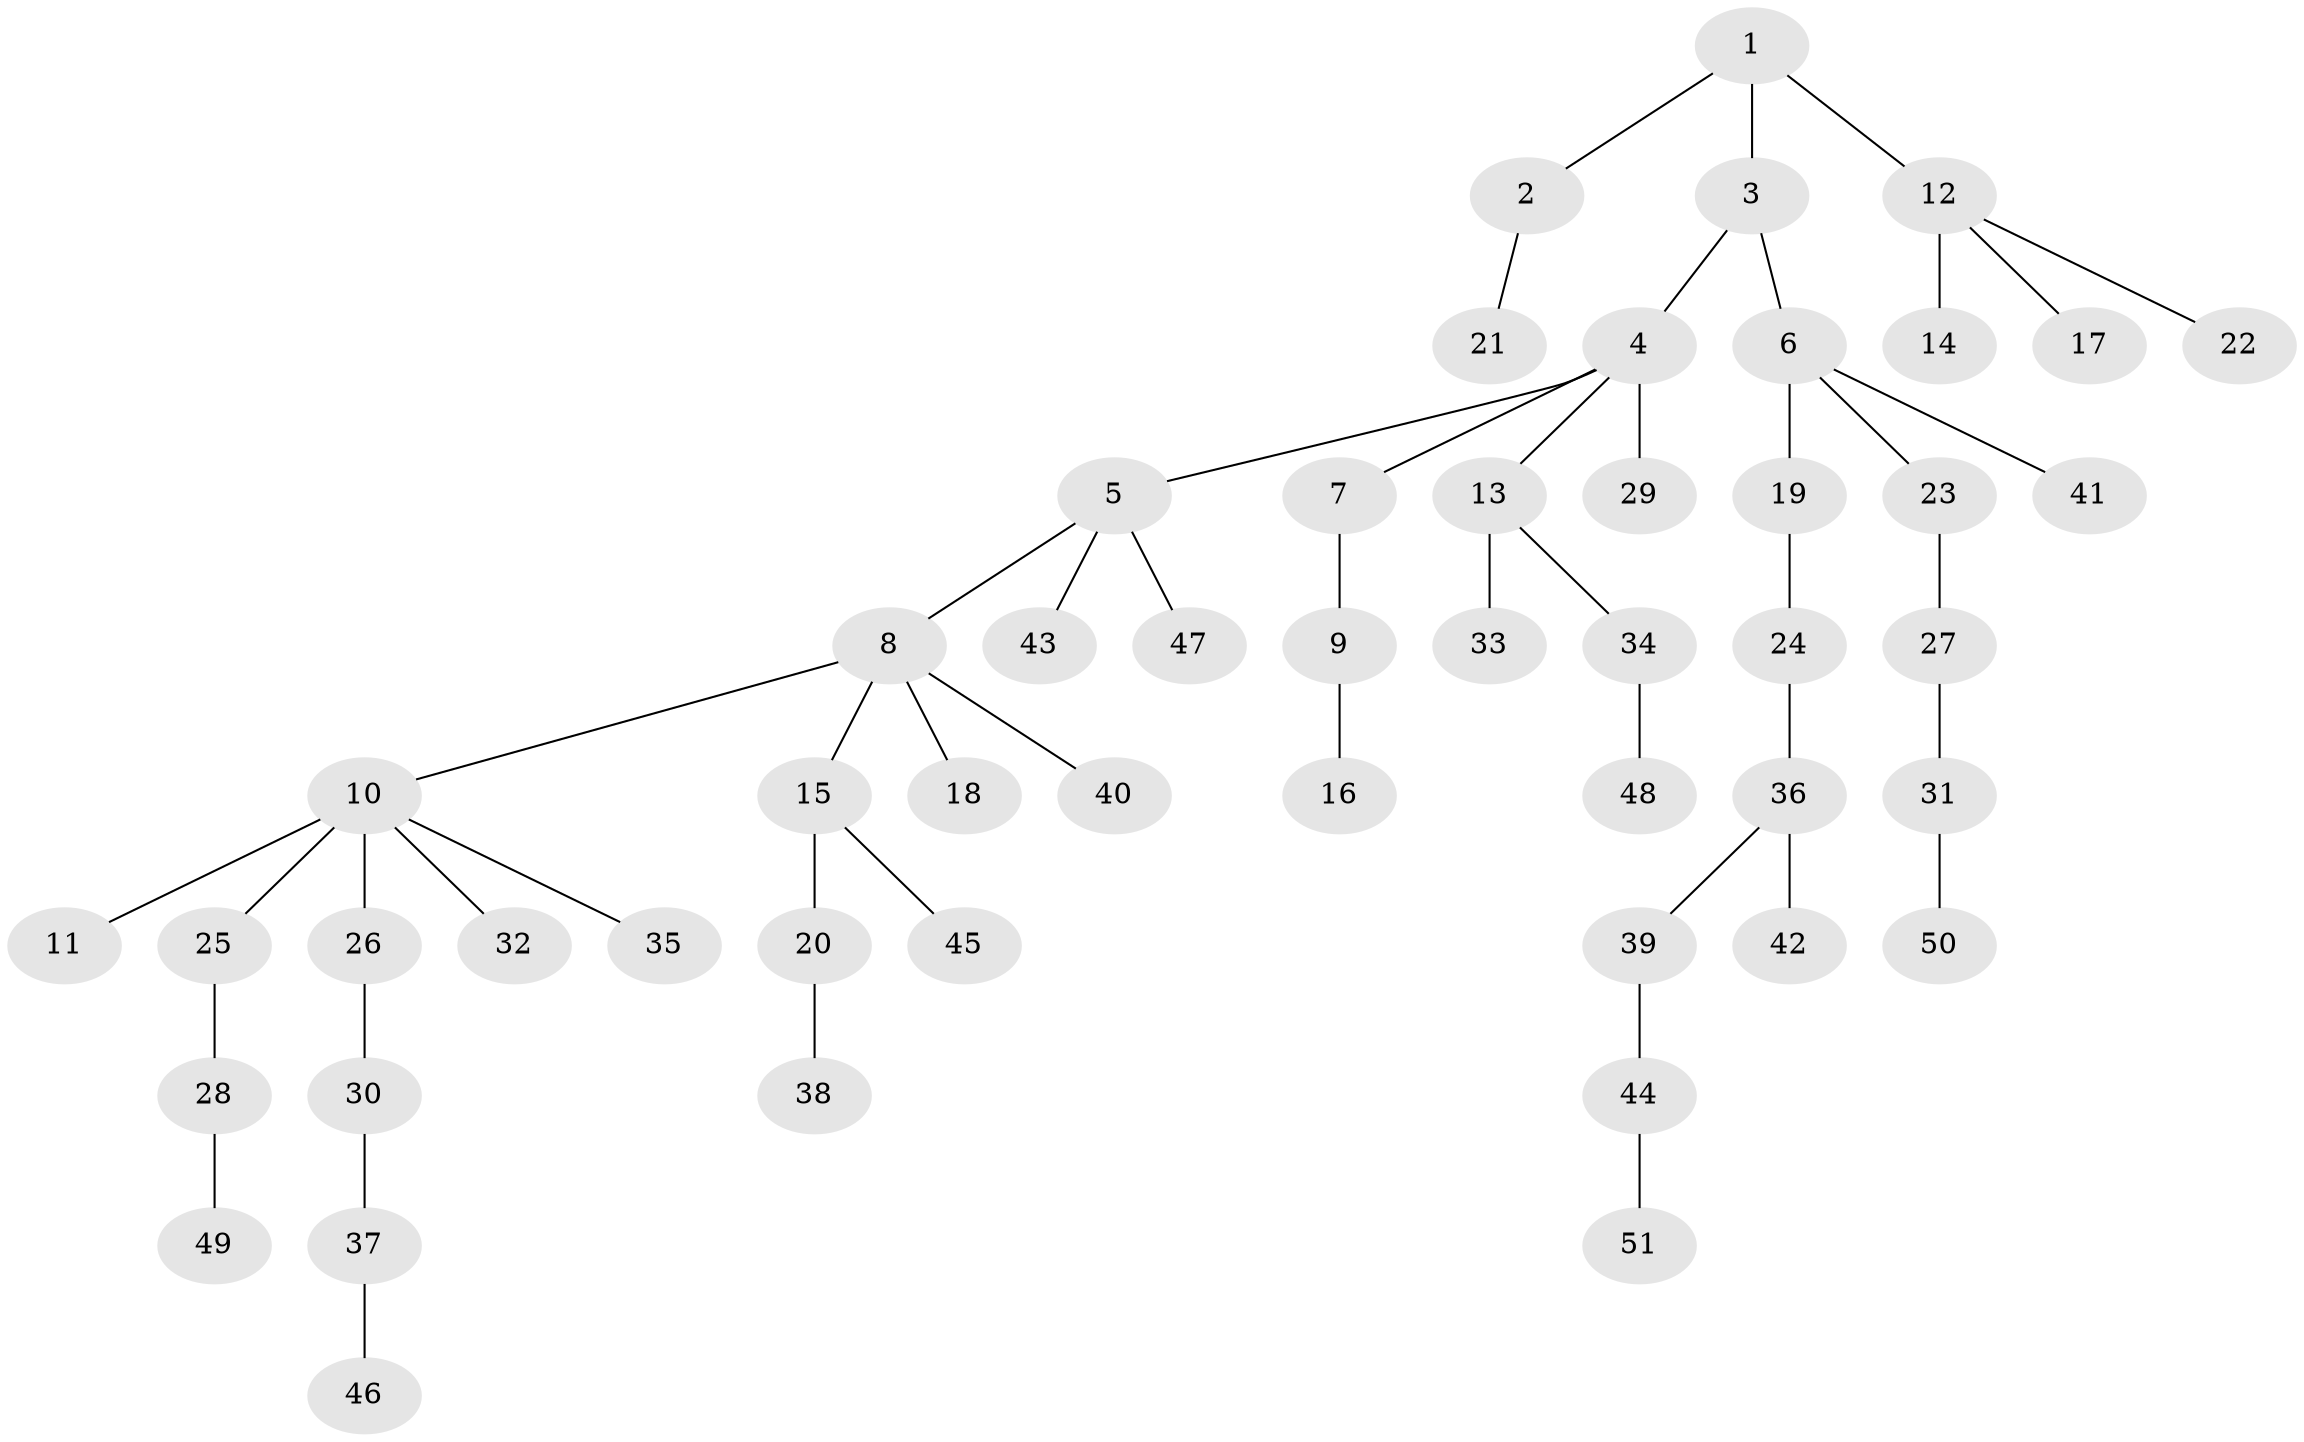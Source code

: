 // original degree distribution, {6: 0.047619047619047616, 4: 0.05555555555555555, 3: 0.14285714285714285, 5: 0.015873015873015872, 2: 0.23015873015873015, 1: 0.5079365079365079}
// Generated by graph-tools (version 1.1) at 2025/51/03/04/25 22:51:52]
// undirected, 51 vertices, 50 edges
graph export_dot {
  node [color=gray90,style=filled];
  1;
  2;
  3;
  4;
  5;
  6;
  7;
  8;
  9;
  10;
  11;
  12;
  13;
  14;
  15;
  16;
  17;
  18;
  19;
  20;
  21;
  22;
  23;
  24;
  25;
  26;
  27;
  28;
  29;
  30;
  31;
  32;
  33;
  34;
  35;
  36;
  37;
  38;
  39;
  40;
  41;
  42;
  43;
  44;
  45;
  46;
  47;
  48;
  49;
  50;
  51;
  1 -- 2 [weight=1.0];
  1 -- 3 [weight=3.0];
  1 -- 12 [weight=1.0];
  2 -- 21 [weight=1.0];
  3 -- 4 [weight=1.0];
  3 -- 6 [weight=1.0];
  4 -- 5 [weight=1.0];
  4 -- 7 [weight=1.0];
  4 -- 13 [weight=1.0];
  4 -- 29 [weight=2.0];
  5 -- 8 [weight=1.0];
  5 -- 43 [weight=1.0];
  5 -- 47 [weight=1.0];
  6 -- 19 [weight=1.0];
  6 -- 23 [weight=1.0];
  6 -- 41 [weight=1.0];
  7 -- 9 [weight=1.0];
  8 -- 10 [weight=1.0];
  8 -- 15 [weight=1.0];
  8 -- 18 [weight=1.0];
  8 -- 40 [weight=1.0];
  9 -- 16 [weight=1.0];
  10 -- 11 [weight=1.0];
  10 -- 25 [weight=1.0];
  10 -- 26 [weight=2.0];
  10 -- 32 [weight=1.0];
  10 -- 35 [weight=1.0];
  12 -- 14 [weight=3.0];
  12 -- 17 [weight=1.0];
  12 -- 22 [weight=1.0];
  13 -- 33 [weight=1.0];
  13 -- 34 [weight=1.0];
  15 -- 20 [weight=1.0];
  15 -- 45 [weight=1.0];
  19 -- 24 [weight=1.0];
  20 -- 38 [weight=1.0];
  23 -- 27 [weight=1.0];
  24 -- 36 [weight=1.0];
  25 -- 28 [weight=1.0];
  26 -- 30 [weight=1.0];
  27 -- 31 [weight=1.0];
  28 -- 49 [weight=1.0];
  30 -- 37 [weight=1.0];
  31 -- 50 [weight=1.0];
  34 -- 48 [weight=1.0];
  36 -- 39 [weight=1.0];
  36 -- 42 [weight=1.0];
  37 -- 46 [weight=1.0];
  39 -- 44 [weight=1.0];
  44 -- 51 [weight=1.0];
}
